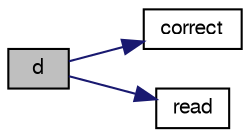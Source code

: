 digraph "d"
{
  bgcolor="transparent";
  edge [fontname="FreeSans",fontsize="10",labelfontname="FreeSans",labelfontsize="10"];
  node [fontname="FreeSans",fontsize="10",shape=record];
  rankdir="LR";
  Node10 [label="d",height=0.2,width=0.4,color="black", fillcolor="grey75", style="filled", fontcolor="black"];
  Node10 -> Node11 [color="midnightblue",fontsize="10",style="solid",fontname="FreeSans"];
  Node11 [label="correct",height=0.2,width=0.4,color="black",URL="$a32342.html#aa40b482ba81fd8de31bdba348c184074",tooltip="Correct the diameter field. "];
  Node10 -> Node12 [color="midnightblue",fontsize="10",style="solid",fontname="FreeSans"];
  Node12 [label="read",height=0.2,width=0.4,color="black",URL="$a32342.html#a1a74613347b54feed9fb14f3b2fe2108",tooltip="Read phaseProperties dictionary. "];
}
